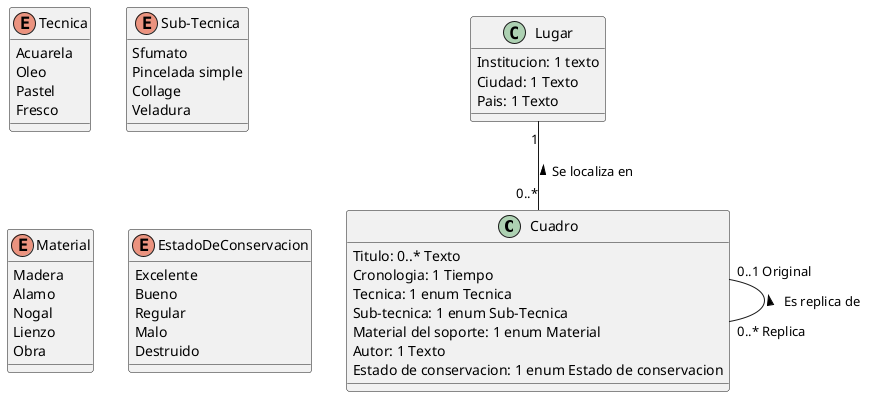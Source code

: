 @startuml ejercicio11
Class Cuadro{
    Titulo: 0..* Texto 
    Cronologia: 1 Tiempo
    Tecnica: 1 enum Tecnica
    Sub-tecnica: 1 enum Sub-Tecnica
    Material del soporte: 1 enum Material
    Autor: 1 Texto
    Estado de conservacion: 1 enum Estado de conservacion
}

Class Lugar{
  Institucion: 1 texto
  Ciudad: 1 Texto
  Pais: 1 Texto
}

enum Tecnica{
    Acuarela
    Oleo
    Pastel
    Fresco
}

enum Sub-Tecnica{
    Sfumato
    Pincelada simple
    Collage
    Veladura
}

enum Material{
    Madera
        Alamo
        Nogal
    Lienzo
    Obra
}

enum EstadoDeConservacion{
    Excelente
    Bueno
    Regular
    Malo
    Destruido
}

Cuadro "0..1 Original" -- "0..* Replica" Cuadro : Es replica de <
Lugar "1" -- "0..*" Cuadro: Se localiza en <





@enduml
